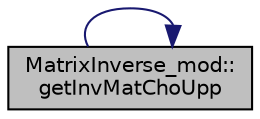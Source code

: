 digraph "MatrixInverse_mod::getInvMatChoUpp"
{
 // LATEX_PDF_SIZE
  edge [fontname="Helvetica",fontsize="10",labelfontname="Helvetica",labelfontsize="10"];
  node [fontname="Helvetica",fontsize="10",shape=record];
  rankdir="RL";
  Node1 [label="MatrixInverse_mod::\lgetInvMatChoUpp",height=0.2,width=0.4,color="black", fillcolor="grey75", style="filled", fontcolor="black",tooltip="Return the upper-triangle of the inverse of a Cholesky factorization specified by its lower-triangle ..."];
  Node1 -> Node1 [dir="back",color="midnightblue",fontsize="10",style="solid"];
}
